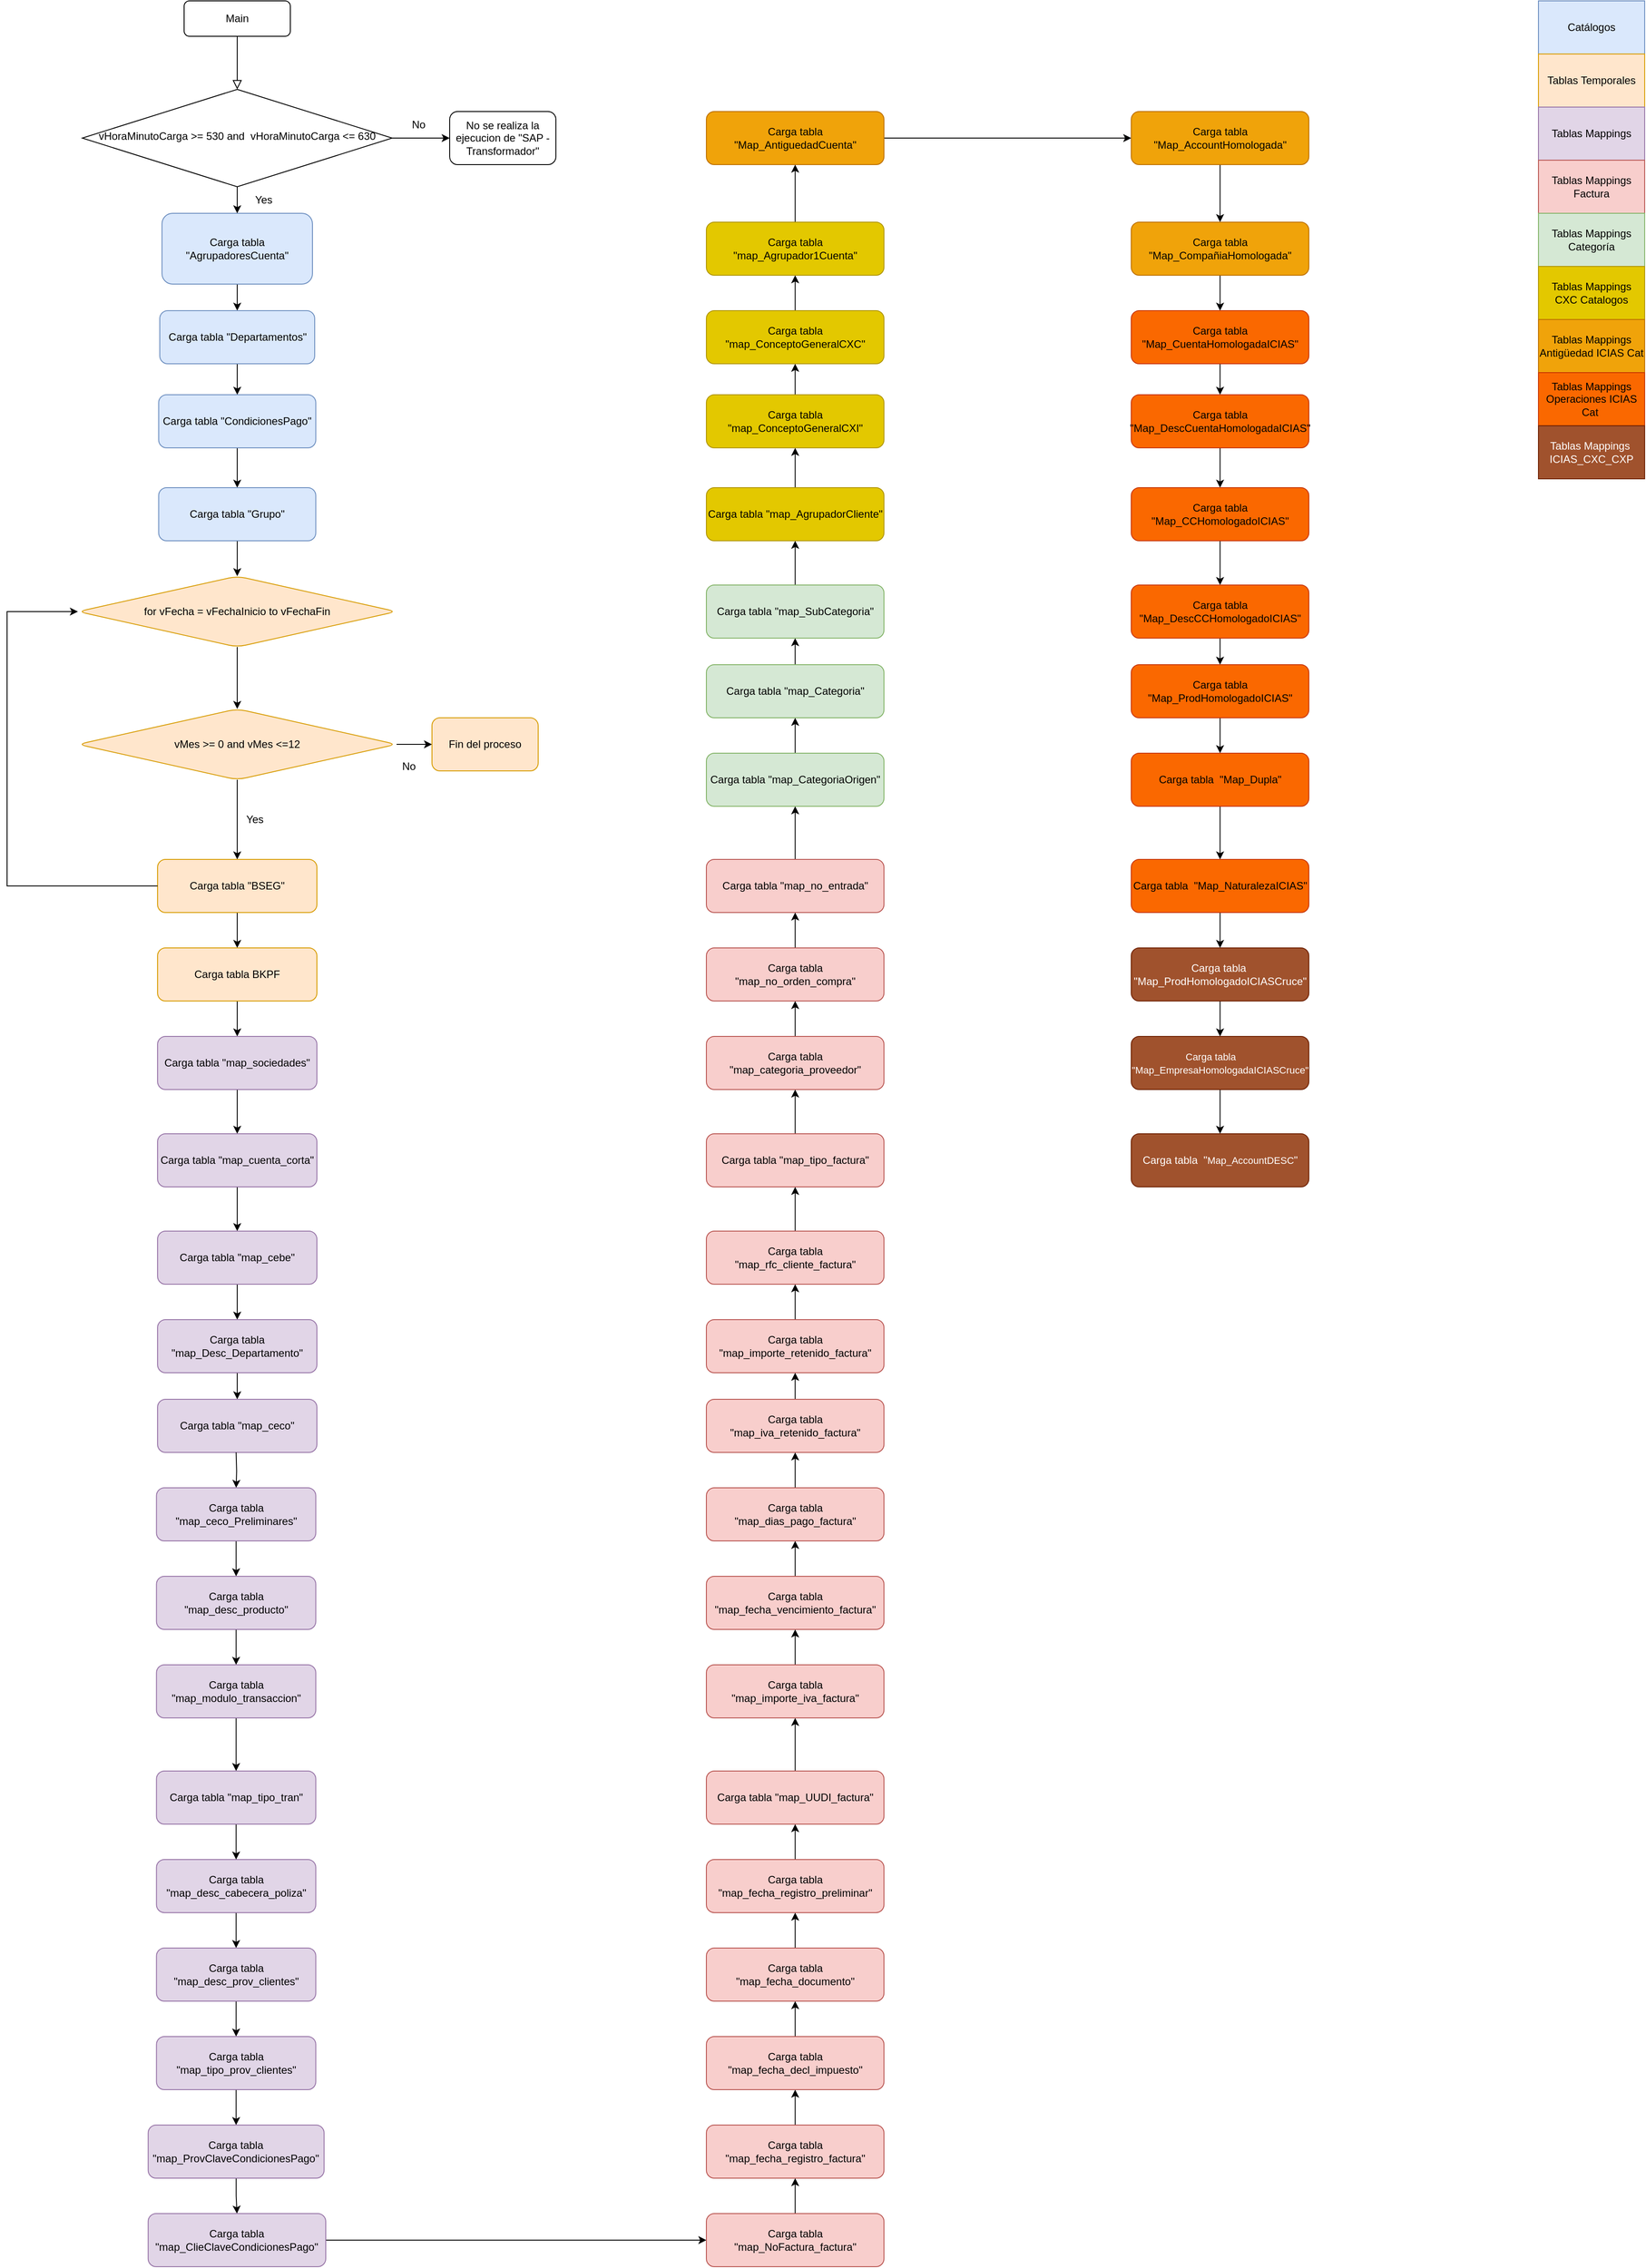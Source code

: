 <mxfile version="20.5.3" type="github">
  <diagram id="GQnaYG-rqlwZKuTvwa2_" name="Página-1">
    <mxGraphModel dx="4299" dy="1928" grid="1" gridSize="10" guides="1" tooltips="1" connect="1" arrows="1" fold="1" page="1" pageScale="1" pageWidth="827" pageHeight="1169" background="none" math="0" shadow="0">
      <root>
        <mxCell id="WIyWlLk6GJQsqaUBKTNV-0" />
        <mxCell id="WIyWlLk6GJQsqaUBKTNV-1" parent="WIyWlLk6GJQsqaUBKTNV-0" />
        <mxCell id="WIyWlLk6GJQsqaUBKTNV-2" value="" style="rounded=0;html=1;jettySize=auto;orthogonalLoop=1;fontSize=11;endArrow=block;endFill=0;endSize=8;strokeWidth=1;shadow=0;labelBackgroundColor=none;edgeStyle=orthogonalEdgeStyle;" parent="WIyWlLk6GJQsqaUBKTNV-1" source="WIyWlLk6GJQsqaUBKTNV-3" target="WIyWlLk6GJQsqaUBKTNV-6" edge="1">
          <mxGeometry relative="1" as="geometry" />
        </mxCell>
        <mxCell id="WIyWlLk6GJQsqaUBKTNV-3" value="Main" style="rounded=1;whiteSpace=wrap;html=1;fontSize=12;glass=0;strokeWidth=1;shadow=0;" parent="WIyWlLk6GJQsqaUBKTNV-1" vertex="1">
          <mxGeometry x="-310" y="170" width="120" height="40" as="geometry" />
        </mxCell>
        <mxCell id="WIyWlLk6GJQsqaUBKTNV-6" value="vHoraMinutoCarga &amp;gt;= 530 and&amp;nbsp; vHoraMinutoCarga&amp;nbsp;&amp;lt;= 630" style="rhombus;whiteSpace=wrap;html=1;shadow=0;fontFamily=Helvetica;fontSize=12;align=center;strokeWidth=1;spacing=6;spacingTop=-4;" parent="WIyWlLk6GJQsqaUBKTNV-1" vertex="1">
          <mxGeometry x="-425" y="270" width="350" height="110" as="geometry" />
        </mxCell>
        <mxCell id="1th80AZOmVQuG13iKhUE-0" value="" style="endArrow=classic;html=1;rounded=0;exitX=1;exitY=0.5;exitDx=0;exitDy=0;entryX=0;entryY=0.5;entryDx=0;entryDy=0;" parent="WIyWlLk6GJQsqaUBKTNV-1" source="WIyWlLk6GJQsqaUBKTNV-6" target="1th80AZOmVQuG13iKhUE-1" edge="1">
          <mxGeometry width="50" height="50" relative="1" as="geometry">
            <mxPoint x="-90" y="370" as="sourcePoint" />
            <mxPoint x="-40" y="325" as="targetPoint" />
          </mxGeometry>
        </mxCell>
        <mxCell id="1th80AZOmVQuG13iKhUE-1" value="No se realiza la ejecucion de &quot;SAP - Transformador&quot;" style="rounded=1;whiteSpace=wrap;html=1;" parent="WIyWlLk6GJQsqaUBKTNV-1" vertex="1">
          <mxGeometry x="-10" y="295" width="120" height="60" as="geometry" />
        </mxCell>
        <mxCell id="1th80AZOmVQuG13iKhUE-6" value="" style="edgeStyle=orthogonalEdgeStyle;rounded=0;orthogonalLoop=1;jettySize=auto;html=1;" parent="WIyWlLk6GJQsqaUBKTNV-1" source="1th80AZOmVQuG13iKhUE-3" target="1th80AZOmVQuG13iKhUE-5" edge="1">
          <mxGeometry relative="1" as="geometry" />
        </mxCell>
        <mxCell id="1th80AZOmVQuG13iKhUE-3" value="Carga tabla &quot;AgrupadoresCuenta&quot;" style="rounded=1;whiteSpace=wrap;html=1;fillColor=#dae8fc;strokeColor=#6c8ebf;" parent="WIyWlLk6GJQsqaUBKTNV-1" vertex="1">
          <mxGeometry x="-335" y="410" width="170" height="80" as="geometry" />
        </mxCell>
        <mxCell id="1th80AZOmVQuG13iKhUE-4" value="" style="endArrow=classic;html=1;rounded=0;exitX=0.5;exitY=1;exitDx=0;exitDy=0;" parent="WIyWlLk6GJQsqaUBKTNV-1" source="WIyWlLk6GJQsqaUBKTNV-6" target="1th80AZOmVQuG13iKhUE-3" edge="1">
          <mxGeometry width="50" height="50" relative="1" as="geometry">
            <mxPoint x="-160" y="400" as="sourcePoint" />
            <mxPoint x="-110" y="350" as="targetPoint" />
          </mxGeometry>
        </mxCell>
        <mxCell id="1th80AZOmVQuG13iKhUE-8" value="" style="edgeStyle=orthogonalEdgeStyle;rounded=0;orthogonalLoop=1;jettySize=auto;html=1;" parent="WIyWlLk6GJQsqaUBKTNV-1" source="1th80AZOmVQuG13iKhUE-5" target="1th80AZOmVQuG13iKhUE-7" edge="1">
          <mxGeometry relative="1" as="geometry" />
        </mxCell>
        <mxCell id="1th80AZOmVQuG13iKhUE-5" value="Carga tabla &quot;Departamentos&quot;" style="rounded=1;whiteSpace=wrap;html=1;fillColor=#dae8fc;strokeColor=#6c8ebf;" parent="WIyWlLk6GJQsqaUBKTNV-1" vertex="1">
          <mxGeometry x="-337.5" y="520" width="175" height="60" as="geometry" />
        </mxCell>
        <mxCell id="1th80AZOmVQuG13iKhUE-10" value="" style="edgeStyle=orthogonalEdgeStyle;rounded=0;orthogonalLoop=1;jettySize=auto;html=1;" parent="WIyWlLk6GJQsqaUBKTNV-1" source="1th80AZOmVQuG13iKhUE-7" target="1th80AZOmVQuG13iKhUE-9" edge="1">
          <mxGeometry relative="1" as="geometry" />
        </mxCell>
        <mxCell id="1th80AZOmVQuG13iKhUE-7" value="Carga tabla &quot;CondicionesPago&quot;" style="whiteSpace=wrap;html=1;rounded=1;fillColor=#dae8fc;strokeColor=#6c8ebf;" parent="WIyWlLk6GJQsqaUBKTNV-1" vertex="1">
          <mxGeometry x="-338.75" y="615" width="177.5" height="60" as="geometry" />
        </mxCell>
        <mxCell id="vqWyqIKkudGvJ093-fDm-4" value="" style="edgeStyle=orthogonalEdgeStyle;rounded=0;orthogonalLoop=1;jettySize=auto;html=1;" parent="WIyWlLk6GJQsqaUBKTNV-1" source="1th80AZOmVQuG13iKhUE-9" target="vqWyqIKkudGvJ093-fDm-3" edge="1">
          <mxGeometry relative="1" as="geometry" />
        </mxCell>
        <mxCell id="1th80AZOmVQuG13iKhUE-9" value="Carga tabla &quot;Grupo&quot;" style="whiteSpace=wrap;html=1;rounded=1;fillColor=#dae8fc;strokeColor=#6c8ebf;" parent="WIyWlLk6GJQsqaUBKTNV-1" vertex="1">
          <mxGeometry x="-338.75" y="720" width="177.5" height="60" as="geometry" />
        </mxCell>
        <mxCell id="1th80AZOmVQuG13iKhUE-13" value="Catálogos" style="rounded=0;whiteSpace=wrap;html=1;fillColor=#dae8fc;strokeColor=#6c8ebf;" parent="WIyWlLk6GJQsqaUBKTNV-1" vertex="1">
          <mxGeometry x="1220" y="170" width="120" height="60" as="geometry" />
        </mxCell>
        <mxCell id="vqWyqIKkudGvJ093-fDm-7" value="" style="edgeStyle=orthogonalEdgeStyle;rounded=0;orthogonalLoop=1;jettySize=auto;html=1;" parent="WIyWlLk6GJQsqaUBKTNV-1" source="vqWyqIKkudGvJ093-fDm-3" target="vqWyqIKkudGvJ093-fDm-6" edge="1">
          <mxGeometry relative="1" as="geometry" />
        </mxCell>
        <mxCell id="vqWyqIKkudGvJ093-fDm-3" value="for vFecha = vFechaInicio to vFechaFin" style="rhombus;whiteSpace=wrap;html=1;fillColor=#ffe6cc;strokeColor=#d79b00;rounded=1;" parent="WIyWlLk6GJQsqaUBKTNV-1" vertex="1">
          <mxGeometry x="-430" y="820" width="360" height="80" as="geometry" />
        </mxCell>
        <mxCell id="vqWyqIKkudGvJ093-fDm-9" value="" style="edgeStyle=orthogonalEdgeStyle;rounded=0;orthogonalLoop=1;jettySize=auto;html=1;" parent="WIyWlLk6GJQsqaUBKTNV-1" source="vqWyqIKkudGvJ093-fDm-6" target="vqWyqIKkudGvJ093-fDm-8" edge="1">
          <mxGeometry relative="1" as="geometry" />
        </mxCell>
        <mxCell id="bXqgMq5kuop3on50bwo2-2" value="" style="edgeStyle=orthogonalEdgeStyle;rounded=0;orthogonalLoop=1;jettySize=auto;html=1;" parent="WIyWlLk6GJQsqaUBKTNV-1" source="vqWyqIKkudGvJ093-fDm-6" target="bXqgMq5kuop3on50bwo2-1" edge="1">
          <mxGeometry relative="1" as="geometry" />
        </mxCell>
        <mxCell id="vqWyqIKkudGvJ093-fDm-6" value="vMes &amp;gt;= 0 and vMes &amp;lt;=12" style="rhombus;whiteSpace=wrap;html=1;fillColor=#ffe6cc;strokeColor=#d79b00;rounded=1;" parent="WIyWlLk6GJQsqaUBKTNV-1" vertex="1">
          <mxGeometry x="-430" y="970" width="360" height="80" as="geometry" />
        </mxCell>
        <mxCell id="bXqgMq5kuop3on50bwo2-9" value="" style="edgeStyle=orthogonalEdgeStyle;rounded=0;orthogonalLoop=1;jettySize=auto;html=1;" parent="WIyWlLk6GJQsqaUBKTNV-1" source="vqWyqIKkudGvJ093-fDm-8" target="bXqgMq5kuop3on50bwo2-8" edge="1">
          <mxGeometry relative="1" as="geometry" />
        </mxCell>
        <mxCell id="vqWyqIKkudGvJ093-fDm-8" value="Carga tabla &quot;BSEG&quot;" style="whiteSpace=wrap;html=1;fillColor=#ffe6cc;strokeColor=#d79b00;rounded=1;" parent="WIyWlLk6GJQsqaUBKTNV-1" vertex="1">
          <mxGeometry x="-340" y="1140" width="180" height="60" as="geometry" />
        </mxCell>
        <mxCell id="bXqgMq5kuop3on50bwo2-0" value="Tablas Temporales" style="rounded=0;whiteSpace=wrap;html=1;fillColor=#ffe6cc;strokeColor=#d79b00;" parent="WIyWlLk6GJQsqaUBKTNV-1" vertex="1">
          <mxGeometry x="1220" y="230" width="120" height="60" as="geometry" />
        </mxCell>
        <mxCell id="bXqgMq5kuop3on50bwo2-1" value="Fin del proceso" style="whiteSpace=wrap;html=1;fillColor=#ffe6cc;strokeColor=#d79b00;rounded=1;" parent="WIyWlLk6GJQsqaUBKTNV-1" vertex="1">
          <mxGeometry x="-30" y="980" width="120" height="60" as="geometry" />
        </mxCell>
        <mxCell id="bXqgMq5kuop3on50bwo2-3" value="No" style="text;html=1;strokeColor=none;fillColor=none;align=center;verticalAlign=middle;whiteSpace=wrap;rounded=0;" parent="WIyWlLk6GJQsqaUBKTNV-1" vertex="1">
          <mxGeometry x="-86" y="1020" width="60" height="30" as="geometry" />
        </mxCell>
        <mxCell id="bXqgMq5kuop3on50bwo2-4" value="Yes" style="text;html=1;strokeColor=none;fillColor=none;align=center;verticalAlign=middle;whiteSpace=wrap;rounded=0;" parent="WIyWlLk6GJQsqaUBKTNV-1" vertex="1">
          <mxGeometry x="-260" y="1080" width="60" height="30" as="geometry" />
        </mxCell>
        <mxCell id="bXqgMq5kuop3on50bwo2-5" value="No" style="text;html=1;strokeColor=none;fillColor=none;align=center;verticalAlign=middle;whiteSpace=wrap;rounded=0;" parent="WIyWlLk6GJQsqaUBKTNV-1" vertex="1">
          <mxGeometry x="-75" y="295" width="60" height="30" as="geometry" />
        </mxCell>
        <mxCell id="bXqgMq5kuop3on50bwo2-6" value="Yes" style="text;html=1;strokeColor=none;fillColor=none;align=center;verticalAlign=middle;whiteSpace=wrap;rounded=0;" parent="WIyWlLk6GJQsqaUBKTNV-1" vertex="1">
          <mxGeometry x="-250" y="380" width="60" height="30" as="geometry" />
        </mxCell>
        <mxCell id="bXqgMq5kuop3on50bwo2-7" value="" style="edgeStyle=elbowEdgeStyle;elbow=horizontal;endArrow=classic;html=1;rounded=0;exitX=0;exitY=0.5;exitDx=0;exitDy=0;" parent="WIyWlLk6GJQsqaUBKTNV-1" source="vqWyqIKkudGvJ093-fDm-8" target="vqWyqIKkudGvJ093-fDm-3" edge="1">
          <mxGeometry width="50" height="50" relative="1" as="geometry">
            <mxPoint x="-380" y="1160" as="sourcePoint" />
            <mxPoint x="-430" y="1100" as="targetPoint" />
            <Array as="points">
              <mxPoint x="-510" y="1020" />
              <mxPoint x="-400" y="1140" />
            </Array>
          </mxGeometry>
        </mxCell>
        <mxCell id="bXqgMq5kuop3on50bwo2-11" value="" style="edgeStyle=orthogonalEdgeStyle;rounded=0;orthogonalLoop=1;jettySize=auto;html=1;" parent="WIyWlLk6GJQsqaUBKTNV-1" source="bXqgMq5kuop3on50bwo2-8" target="bXqgMq5kuop3on50bwo2-10" edge="1">
          <mxGeometry relative="1" as="geometry" />
        </mxCell>
        <mxCell id="bXqgMq5kuop3on50bwo2-8" value="Carga tabla BKPF" style="whiteSpace=wrap;html=1;fillColor=#ffe6cc;strokeColor=#d79b00;rounded=1;" parent="WIyWlLk6GJQsqaUBKTNV-1" vertex="1">
          <mxGeometry x="-340" y="1240" width="180" height="60" as="geometry" />
        </mxCell>
        <mxCell id="bXqgMq5kuop3on50bwo2-15" value="" style="edgeStyle=orthogonalEdgeStyle;rounded=0;orthogonalLoop=1;jettySize=auto;html=1;" parent="WIyWlLk6GJQsqaUBKTNV-1" source="bXqgMq5kuop3on50bwo2-10" target="bXqgMq5kuop3on50bwo2-14" edge="1">
          <mxGeometry relative="1" as="geometry" />
        </mxCell>
        <mxCell id="bXqgMq5kuop3on50bwo2-10" value="Carga tabla &quot;map_sociedades&quot;" style="whiteSpace=wrap;html=1;fillColor=#e1d5e7;strokeColor=#9673a6;rounded=1;" parent="WIyWlLk6GJQsqaUBKTNV-1" vertex="1">
          <mxGeometry x="-340" y="1340" width="180" height="60" as="geometry" />
        </mxCell>
        <mxCell id="bXqgMq5kuop3on50bwo2-12" value="Tablas Mappings" style="rounded=0;whiteSpace=wrap;html=1;fillColor=#e1d5e7;strokeColor=#9673a6;" parent="WIyWlLk6GJQsqaUBKTNV-1" vertex="1">
          <mxGeometry x="1220" y="290" width="120" height="60" as="geometry" />
        </mxCell>
        <mxCell id="bXqgMq5kuop3on50bwo2-17" value="" style="edgeStyle=orthogonalEdgeStyle;rounded=0;orthogonalLoop=1;jettySize=auto;html=1;" parent="WIyWlLk6GJQsqaUBKTNV-1" source="bXqgMq5kuop3on50bwo2-14" target="bXqgMq5kuop3on50bwo2-16" edge="1">
          <mxGeometry relative="1" as="geometry" />
        </mxCell>
        <mxCell id="bXqgMq5kuop3on50bwo2-14" value="Carga tabla &quot;map_cuenta_corta&quot;" style="whiteSpace=wrap;html=1;fillColor=#e1d5e7;strokeColor=#9673a6;rounded=1;" parent="WIyWlLk6GJQsqaUBKTNV-1" vertex="1">
          <mxGeometry x="-340" y="1450" width="180" height="60" as="geometry" />
        </mxCell>
        <mxCell id="bXqgMq5kuop3on50bwo2-19" value="" style="edgeStyle=orthogonalEdgeStyle;rounded=0;orthogonalLoop=1;jettySize=auto;html=1;entryX=0.5;entryY=0;entryDx=0;entryDy=0;" parent="WIyWlLk6GJQsqaUBKTNV-1" source="bXqgMq5kuop3on50bwo2-16" target="bXqgMq5kuop3on50bwo2-20" edge="1">
          <mxGeometry relative="1" as="geometry">
            <mxPoint x="-250" y="1700" as="targetPoint" />
          </mxGeometry>
        </mxCell>
        <mxCell id="bXqgMq5kuop3on50bwo2-16" value="Carga tabla &quot;map_cebe&quot;" style="whiteSpace=wrap;html=1;fillColor=#e1d5e7;strokeColor=#9673a6;rounded=1;" parent="WIyWlLk6GJQsqaUBKTNV-1" vertex="1">
          <mxGeometry x="-340" y="1560" width="180" height="60" as="geometry" />
        </mxCell>
        <mxCell id="bXqgMq5kuop3on50bwo2-23" value="" style="edgeStyle=orthogonalEdgeStyle;rounded=0;orthogonalLoop=1;jettySize=auto;html=1;" parent="WIyWlLk6GJQsqaUBKTNV-1" source="bXqgMq5kuop3on50bwo2-20" target="bXqgMq5kuop3on50bwo2-22" edge="1">
          <mxGeometry relative="1" as="geometry" />
        </mxCell>
        <mxCell id="bXqgMq5kuop3on50bwo2-20" value="Carga tabla &quot;map_Desc_Departamento&quot;" style="whiteSpace=wrap;html=1;fillColor=#e1d5e7;strokeColor=#9673a6;rounded=1;" parent="WIyWlLk6GJQsqaUBKTNV-1" vertex="1">
          <mxGeometry x="-340" y="1660" width="180" height="60" as="geometry" />
        </mxCell>
        <mxCell id="bXqgMq5kuop3on50bwo2-22" value="Carga tabla &quot;map_ceco&quot;" style="whiteSpace=wrap;html=1;fillColor=#e1d5e7;strokeColor=#9673a6;rounded=1;" parent="WIyWlLk6GJQsqaUBKTNV-1" vertex="1">
          <mxGeometry x="-340" y="1750" width="180" height="60" as="geometry" />
        </mxCell>
        <mxCell id="bXqgMq5kuop3on50bwo2-24" value="" style="edgeStyle=orthogonalEdgeStyle;rounded=0;orthogonalLoop=1;jettySize=auto;html=1;" parent="WIyWlLk6GJQsqaUBKTNV-1" target="bXqgMq5kuop3on50bwo2-25" edge="1">
          <mxGeometry relative="1" as="geometry">
            <mxPoint x="-251.25" y="1810" as="sourcePoint" />
          </mxGeometry>
        </mxCell>
        <mxCell id="bXqgMq5kuop3on50bwo2-32" value="" style="edgeStyle=orthogonalEdgeStyle;rounded=0;orthogonalLoop=1;jettySize=auto;html=1;" parent="WIyWlLk6GJQsqaUBKTNV-1" source="bXqgMq5kuop3on50bwo2-25" target="bXqgMq5kuop3on50bwo2-29" edge="1">
          <mxGeometry relative="1" as="geometry" />
        </mxCell>
        <mxCell id="bXqgMq5kuop3on50bwo2-25" value="Carga tabla &quot;map_ceco_Preliminares&quot;" style="whiteSpace=wrap;html=1;fillColor=#e1d5e7;strokeColor=#9673a6;rounded=1;" parent="WIyWlLk6GJQsqaUBKTNV-1" vertex="1">
          <mxGeometry x="-341.25" y="1850" width="180" height="60" as="geometry" />
        </mxCell>
        <mxCell id="dKy-7F5-_iyyMhqYww6v-4" value="" style="edgeStyle=orthogonalEdgeStyle;rounded=0;orthogonalLoop=1;jettySize=auto;html=1;" edge="1" parent="WIyWlLk6GJQsqaUBKTNV-1" source="bXqgMq5kuop3on50bwo2-28" target="dKy-7F5-_iyyMhqYww6v-3">
          <mxGeometry relative="1" as="geometry" />
        </mxCell>
        <mxCell id="bXqgMq5kuop3on50bwo2-28" value="Carga tabla &quot;map_desc_cabecera_poliza&quot;" style="whiteSpace=wrap;html=1;fillColor=#e1d5e7;strokeColor=#9673a6;rounded=1;" parent="WIyWlLk6GJQsqaUBKTNV-1" vertex="1">
          <mxGeometry x="-341.25" y="2270" width="180" height="60" as="geometry" />
        </mxCell>
        <mxCell id="dKy-7F5-_iyyMhqYww6v-0" value="" style="edgeStyle=orthogonalEdgeStyle;rounded=0;orthogonalLoop=1;jettySize=auto;html=1;" edge="1" parent="WIyWlLk6GJQsqaUBKTNV-1" source="bXqgMq5kuop3on50bwo2-29" target="bXqgMq5kuop3on50bwo2-30">
          <mxGeometry relative="1" as="geometry" />
        </mxCell>
        <mxCell id="bXqgMq5kuop3on50bwo2-29" value="Carga tabla &quot;map_desc_producto&quot;" style="whiteSpace=wrap;html=1;fillColor=#e1d5e7;strokeColor=#9673a6;rounded=1;" parent="WIyWlLk6GJQsqaUBKTNV-1" vertex="1">
          <mxGeometry x="-341.25" y="1950" width="180" height="60" as="geometry" />
        </mxCell>
        <mxCell id="dKy-7F5-_iyyMhqYww6v-1" value="" style="edgeStyle=orthogonalEdgeStyle;rounded=0;orthogonalLoop=1;jettySize=auto;html=1;" edge="1" parent="WIyWlLk6GJQsqaUBKTNV-1" source="bXqgMq5kuop3on50bwo2-30" target="bXqgMq5kuop3on50bwo2-31">
          <mxGeometry relative="1" as="geometry" />
        </mxCell>
        <mxCell id="bXqgMq5kuop3on50bwo2-30" value="Carga tabla &quot;map_modulo_transaccion&quot;" style="whiteSpace=wrap;html=1;fillColor=#e1d5e7;strokeColor=#9673a6;rounded=1;" parent="WIyWlLk6GJQsqaUBKTNV-1" vertex="1">
          <mxGeometry x="-341.25" y="2050" width="180" height="60" as="geometry" />
        </mxCell>
        <mxCell id="dKy-7F5-_iyyMhqYww6v-2" value="" style="edgeStyle=orthogonalEdgeStyle;rounded=0;orthogonalLoop=1;jettySize=auto;html=1;" edge="1" parent="WIyWlLk6GJQsqaUBKTNV-1" source="bXqgMq5kuop3on50bwo2-31" target="bXqgMq5kuop3on50bwo2-28">
          <mxGeometry relative="1" as="geometry" />
        </mxCell>
        <mxCell id="bXqgMq5kuop3on50bwo2-31" value="Carga tabla &quot;map_tipo_tran&quot;" style="whiteSpace=wrap;html=1;fillColor=#e1d5e7;strokeColor=#9673a6;rounded=1;" parent="WIyWlLk6GJQsqaUBKTNV-1" vertex="1">
          <mxGeometry x="-341.25" y="2170" width="180" height="60" as="geometry" />
        </mxCell>
        <mxCell id="dKy-7F5-_iyyMhqYww6v-8" value="" style="edgeStyle=orthogonalEdgeStyle;rounded=0;orthogonalLoop=1;jettySize=auto;html=1;" edge="1" parent="WIyWlLk6GJQsqaUBKTNV-1" source="dKy-7F5-_iyyMhqYww6v-3" target="dKy-7F5-_iyyMhqYww6v-5">
          <mxGeometry relative="1" as="geometry" />
        </mxCell>
        <mxCell id="dKy-7F5-_iyyMhqYww6v-3" value="Carga tabla &quot;map_desc_prov_clientes&quot;" style="whiteSpace=wrap;html=1;fillColor=#e1d5e7;strokeColor=#9673a6;rounded=1;" vertex="1" parent="WIyWlLk6GJQsqaUBKTNV-1">
          <mxGeometry x="-341.25" y="2370" width="180" height="60" as="geometry" />
        </mxCell>
        <mxCell id="dKy-7F5-_iyyMhqYww6v-10" value="" style="edgeStyle=orthogonalEdgeStyle;rounded=0;orthogonalLoop=1;jettySize=auto;html=1;" edge="1" parent="WIyWlLk6GJQsqaUBKTNV-1" source="dKy-7F5-_iyyMhqYww6v-5" target="dKy-7F5-_iyyMhqYww6v-9">
          <mxGeometry relative="1" as="geometry" />
        </mxCell>
        <mxCell id="dKy-7F5-_iyyMhqYww6v-5" value="Carga tabla &quot;map_tipo_prov_clientes&quot;" style="whiteSpace=wrap;html=1;fillColor=#e1d5e7;strokeColor=#9673a6;rounded=1;" vertex="1" parent="WIyWlLk6GJQsqaUBKTNV-1">
          <mxGeometry x="-341.25" y="2470" width="180" height="60" as="geometry" />
        </mxCell>
        <mxCell id="dKy-7F5-_iyyMhqYww6v-12" value="" style="edgeStyle=orthogonalEdgeStyle;rounded=0;orthogonalLoop=1;jettySize=auto;html=1;" edge="1" parent="WIyWlLk6GJQsqaUBKTNV-1" source="dKy-7F5-_iyyMhqYww6v-9" target="dKy-7F5-_iyyMhqYww6v-11">
          <mxGeometry relative="1" as="geometry" />
        </mxCell>
        <mxCell id="dKy-7F5-_iyyMhqYww6v-9" value="Carga tabla &quot;map_ProvClaveCondicionesPago&quot;" style="whiteSpace=wrap;html=1;fillColor=#e1d5e7;strokeColor=#9673a6;rounded=1;" vertex="1" parent="WIyWlLk6GJQsqaUBKTNV-1">
          <mxGeometry x="-350.62" y="2570" width="198.75" height="60" as="geometry" />
        </mxCell>
        <mxCell id="dKy-7F5-_iyyMhqYww6v-20" value="" style="edgeStyle=orthogonalEdgeStyle;rounded=0;orthogonalLoop=1;jettySize=auto;html=1;" edge="1" parent="WIyWlLk6GJQsqaUBKTNV-1" source="dKy-7F5-_iyyMhqYww6v-11" target="dKy-7F5-_iyyMhqYww6v-19">
          <mxGeometry relative="1" as="geometry" />
        </mxCell>
        <mxCell id="dKy-7F5-_iyyMhqYww6v-11" value="Carga tabla &quot;map_ClieClaveCondicionesPago&quot;" style="whiteSpace=wrap;html=1;fillColor=#e1d5e7;strokeColor=#9673a6;rounded=1;" vertex="1" parent="WIyWlLk6GJQsqaUBKTNV-1">
          <mxGeometry x="-350.63" y="2670" width="200.63" height="60" as="geometry" />
        </mxCell>
        <mxCell id="dKy-7F5-_iyyMhqYww6v-13" value="Tablas Mappings Factura" style="rounded=0;whiteSpace=wrap;html=1;fillColor=#f8cecc;strokeColor=#b85450;" vertex="1" parent="WIyWlLk6GJQsqaUBKTNV-1">
          <mxGeometry x="1220" y="350" width="120" height="60" as="geometry" />
        </mxCell>
        <mxCell id="dKy-7F5-_iyyMhqYww6v-22" value="" style="edgeStyle=orthogonalEdgeStyle;rounded=0;orthogonalLoop=1;jettySize=auto;html=1;" edge="1" parent="WIyWlLk6GJQsqaUBKTNV-1" source="dKy-7F5-_iyyMhqYww6v-19" target="dKy-7F5-_iyyMhqYww6v-21">
          <mxGeometry relative="1" as="geometry" />
        </mxCell>
        <mxCell id="dKy-7F5-_iyyMhqYww6v-19" value="Carga tabla &quot;map_NoFactura_factura&quot;" style="whiteSpace=wrap;html=1;fillColor=#f8cecc;strokeColor=#b85450;rounded=1;" vertex="1" parent="WIyWlLk6GJQsqaUBKTNV-1">
          <mxGeometry x="280" y="2670" width="200.63" height="60" as="geometry" />
        </mxCell>
        <mxCell id="dKy-7F5-_iyyMhqYww6v-24" value="" style="edgeStyle=orthogonalEdgeStyle;rounded=0;orthogonalLoop=1;jettySize=auto;html=1;" edge="1" parent="WIyWlLk6GJQsqaUBKTNV-1" source="dKy-7F5-_iyyMhqYww6v-21" target="dKy-7F5-_iyyMhqYww6v-23">
          <mxGeometry relative="1" as="geometry" />
        </mxCell>
        <mxCell id="dKy-7F5-_iyyMhqYww6v-21" value="Carga tabla &quot;map_fecha_registro_factura&quot;" style="whiteSpace=wrap;html=1;fillColor=#f8cecc;strokeColor=#b85450;rounded=1;" vertex="1" parent="WIyWlLk6GJQsqaUBKTNV-1">
          <mxGeometry x="280" y="2570" width="200.63" height="60" as="geometry" />
        </mxCell>
        <mxCell id="dKy-7F5-_iyyMhqYww6v-26" value="" style="edgeStyle=orthogonalEdgeStyle;rounded=0;orthogonalLoop=1;jettySize=auto;html=1;" edge="1" parent="WIyWlLk6GJQsqaUBKTNV-1" source="dKy-7F5-_iyyMhqYww6v-23" target="dKy-7F5-_iyyMhqYww6v-25">
          <mxGeometry relative="1" as="geometry" />
        </mxCell>
        <mxCell id="dKy-7F5-_iyyMhqYww6v-23" value="Carga tabla &quot;map_fecha_decl_impuesto&quot;" style="whiteSpace=wrap;html=1;fillColor=#f8cecc;strokeColor=#b85450;rounded=1;" vertex="1" parent="WIyWlLk6GJQsqaUBKTNV-1">
          <mxGeometry x="280" y="2470" width="200.63" height="60" as="geometry" />
        </mxCell>
        <mxCell id="dKy-7F5-_iyyMhqYww6v-28" value="" style="edgeStyle=orthogonalEdgeStyle;rounded=0;orthogonalLoop=1;jettySize=auto;html=1;" edge="1" parent="WIyWlLk6GJQsqaUBKTNV-1" source="dKy-7F5-_iyyMhqYww6v-25" target="dKy-7F5-_iyyMhqYww6v-27">
          <mxGeometry relative="1" as="geometry" />
        </mxCell>
        <mxCell id="dKy-7F5-_iyyMhqYww6v-25" value="Carga tabla &quot;map_fecha_documento&quot;" style="whiteSpace=wrap;html=1;fillColor=#f8cecc;strokeColor=#b85450;rounded=1;" vertex="1" parent="WIyWlLk6GJQsqaUBKTNV-1">
          <mxGeometry x="280" y="2370" width="200.63" height="60" as="geometry" />
        </mxCell>
        <mxCell id="dKy-7F5-_iyyMhqYww6v-30" value="" style="edgeStyle=orthogonalEdgeStyle;rounded=0;orthogonalLoop=1;jettySize=auto;html=1;" edge="1" parent="WIyWlLk6GJQsqaUBKTNV-1" source="dKy-7F5-_iyyMhqYww6v-27" target="dKy-7F5-_iyyMhqYww6v-29">
          <mxGeometry relative="1" as="geometry" />
        </mxCell>
        <mxCell id="dKy-7F5-_iyyMhqYww6v-27" value="Carga tabla &quot;map_fecha_registro_preliminar&quot;" style="whiteSpace=wrap;html=1;fillColor=#f8cecc;strokeColor=#b85450;rounded=1;" vertex="1" parent="WIyWlLk6GJQsqaUBKTNV-1">
          <mxGeometry x="280" y="2270" width="200.63" height="60" as="geometry" />
        </mxCell>
        <mxCell id="dKy-7F5-_iyyMhqYww6v-32" value="" style="edgeStyle=orthogonalEdgeStyle;rounded=0;orthogonalLoop=1;jettySize=auto;html=1;" edge="1" parent="WIyWlLk6GJQsqaUBKTNV-1" source="dKy-7F5-_iyyMhqYww6v-29" target="dKy-7F5-_iyyMhqYww6v-31">
          <mxGeometry relative="1" as="geometry" />
        </mxCell>
        <mxCell id="dKy-7F5-_iyyMhqYww6v-29" value="Carga tabla &quot;map_UUDI_factura&quot;" style="whiteSpace=wrap;html=1;fillColor=#f8cecc;strokeColor=#b85450;rounded=1;" vertex="1" parent="WIyWlLk6GJQsqaUBKTNV-1">
          <mxGeometry x="280" y="2170" width="200.63" height="60" as="geometry" />
        </mxCell>
        <mxCell id="dKy-7F5-_iyyMhqYww6v-34" value="" style="edgeStyle=orthogonalEdgeStyle;rounded=0;orthogonalLoop=1;jettySize=auto;html=1;" edge="1" parent="WIyWlLk6GJQsqaUBKTNV-1" source="dKy-7F5-_iyyMhqYww6v-31" target="dKy-7F5-_iyyMhqYww6v-33">
          <mxGeometry relative="1" as="geometry" />
        </mxCell>
        <mxCell id="dKy-7F5-_iyyMhqYww6v-31" value="Carga tabla &quot;map_importe_iva_factura&quot;" style="whiteSpace=wrap;html=1;fillColor=#f8cecc;strokeColor=#b85450;rounded=1;" vertex="1" parent="WIyWlLk6GJQsqaUBKTNV-1">
          <mxGeometry x="280" y="2050" width="200.63" height="60" as="geometry" />
        </mxCell>
        <mxCell id="dKy-7F5-_iyyMhqYww6v-36" value="" style="edgeStyle=orthogonalEdgeStyle;rounded=0;orthogonalLoop=1;jettySize=auto;html=1;" edge="1" parent="WIyWlLk6GJQsqaUBKTNV-1" source="dKy-7F5-_iyyMhqYww6v-33" target="dKy-7F5-_iyyMhqYww6v-35">
          <mxGeometry relative="1" as="geometry" />
        </mxCell>
        <mxCell id="dKy-7F5-_iyyMhqYww6v-33" value="Carga tabla &quot;map_fecha_vencimiento_factura&quot;" style="whiteSpace=wrap;html=1;fillColor=#f8cecc;strokeColor=#b85450;rounded=1;" vertex="1" parent="WIyWlLk6GJQsqaUBKTNV-1">
          <mxGeometry x="280" y="1950" width="200.63" height="60" as="geometry" />
        </mxCell>
        <mxCell id="dKy-7F5-_iyyMhqYww6v-38" value="" style="edgeStyle=orthogonalEdgeStyle;rounded=0;orthogonalLoop=1;jettySize=auto;html=1;" edge="1" parent="WIyWlLk6GJQsqaUBKTNV-1" source="dKy-7F5-_iyyMhqYww6v-35" target="dKy-7F5-_iyyMhqYww6v-37">
          <mxGeometry relative="1" as="geometry" />
        </mxCell>
        <mxCell id="dKy-7F5-_iyyMhqYww6v-35" value="Carga tabla &quot;map_dias_pago_factura&quot;" style="whiteSpace=wrap;html=1;fillColor=#f8cecc;strokeColor=#b85450;rounded=1;" vertex="1" parent="WIyWlLk6GJQsqaUBKTNV-1">
          <mxGeometry x="280" y="1850" width="200.63" height="60" as="geometry" />
        </mxCell>
        <mxCell id="dKy-7F5-_iyyMhqYww6v-40" value="" style="edgeStyle=orthogonalEdgeStyle;rounded=0;orthogonalLoop=1;jettySize=auto;html=1;" edge="1" parent="WIyWlLk6GJQsqaUBKTNV-1" source="dKy-7F5-_iyyMhqYww6v-37" target="dKy-7F5-_iyyMhqYww6v-39">
          <mxGeometry relative="1" as="geometry" />
        </mxCell>
        <mxCell id="dKy-7F5-_iyyMhqYww6v-37" value="Carga tabla &quot;map_iva_retenido_factura&quot;" style="whiteSpace=wrap;html=1;fillColor=#f8cecc;strokeColor=#b85450;rounded=1;" vertex="1" parent="WIyWlLk6GJQsqaUBKTNV-1">
          <mxGeometry x="280" y="1750" width="200.63" height="60" as="geometry" />
        </mxCell>
        <mxCell id="dKy-7F5-_iyyMhqYww6v-42" value="" style="edgeStyle=orthogonalEdgeStyle;rounded=0;orthogonalLoop=1;jettySize=auto;html=1;" edge="1" parent="WIyWlLk6GJQsqaUBKTNV-1" source="dKy-7F5-_iyyMhqYww6v-39" target="dKy-7F5-_iyyMhqYww6v-41">
          <mxGeometry relative="1" as="geometry" />
        </mxCell>
        <mxCell id="dKy-7F5-_iyyMhqYww6v-39" value="Carga tabla &quot;map_importe_retenido_factura&quot;" style="whiteSpace=wrap;html=1;fillColor=#f8cecc;strokeColor=#b85450;rounded=1;" vertex="1" parent="WIyWlLk6GJQsqaUBKTNV-1">
          <mxGeometry x="280" y="1660" width="200.63" height="60" as="geometry" />
        </mxCell>
        <mxCell id="dKy-7F5-_iyyMhqYww6v-44" value="" style="edgeStyle=orthogonalEdgeStyle;rounded=0;orthogonalLoop=1;jettySize=auto;html=1;" edge="1" parent="WIyWlLk6GJQsqaUBKTNV-1" source="dKy-7F5-_iyyMhqYww6v-41" target="dKy-7F5-_iyyMhqYww6v-43">
          <mxGeometry relative="1" as="geometry" />
        </mxCell>
        <mxCell id="dKy-7F5-_iyyMhqYww6v-41" value="Carga tabla &quot;map_rfc_cliente_factura&quot;" style="whiteSpace=wrap;html=1;fillColor=#f8cecc;strokeColor=#b85450;rounded=1;" vertex="1" parent="WIyWlLk6GJQsqaUBKTNV-1">
          <mxGeometry x="280" y="1560" width="200.63" height="60" as="geometry" />
        </mxCell>
        <mxCell id="dKy-7F5-_iyyMhqYww6v-46" value="" style="edgeStyle=orthogonalEdgeStyle;rounded=0;orthogonalLoop=1;jettySize=auto;html=1;" edge="1" parent="WIyWlLk6GJQsqaUBKTNV-1" source="dKy-7F5-_iyyMhqYww6v-43" target="dKy-7F5-_iyyMhqYww6v-45">
          <mxGeometry relative="1" as="geometry" />
        </mxCell>
        <mxCell id="dKy-7F5-_iyyMhqYww6v-43" value="Carga tabla &quot;map_tipo_factura&quot;" style="whiteSpace=wrap;html=1;fillColor=#f8cecc;strokeColor=#b85450;rounded=1;" vertex="1" parent="WIyWlLk6GJQsqaUBKTNV-1">
          <mxGeometry x="280" y="1450" width="200.63" height="60" as="geometry" />
        </mxCell>
        <mxCell id="dKy-7F5-_iyyMhqYww6v-48" value="" style="edgeStyle=orthogonalEdgeStyle;rounded=0;orthogonalLoop=1;jettySize=auto;html=1;" edge="1" parent="WIyWlLk6GJQsqaUBKTNV-1" source="dKy-7F5-_iyyMhqYww6v-45" target="dKy-7F5-_iyyMhqYww6v-47">
          <mxGeometry relative="1" as="geometry" />
        </mxCell>
        <mxCell id="dKy-7F5-_iyyMhqYww6v-45" value="Carga tabla &quot;map_categoria_proveedor&quot;" style="whiteSpace=wrap;html=1;fillColor=#f8cecc;strokeColor=#b85450;rounded=1;" vertex="1" parent="WIyWlLk6GJQsqaUBKTNV-1">
          <mxGeometry x="280" y="1340" width="200.63" height="60" as="geometry" />
        </mxCell>
        <mxCell id="dKy-7F5-_iyyMhqYww6v-51" value="" style="edgeStyle=orthogonalEdgeStyle;rounded=0;orthogonalLoop=1;jettySize=auto;html=1;" edge="1" parent="WIyWlLk6GJQsqaUBKTNV-1" source="dKy-7F5-_iyyMhqYww6v-47" target="dKy-7F5-_iyyMhqYww6v-50">
          <mxGeometry relative="1" as="geometry" />
        </mxCell>
        <mxCell id="dKy-7F5-_iyyMhqYww6v-47" value="Carga tabla &quot;map_no_orden_compra&quot;" style="whiteSpace=wrap;html=1;fillColor=#f8cecc;strokeColor=#b85450;rounded=1;" vertex="1" parent="WIyWlLk6GJQsqaUBKTNV-1">
          <mxGeometry x="280" y="1240" width="200.63" height="60" as="geometry" />
        </mxCell>
        <mxCell id="dKy-7F5-_iyyMhqYww6v-54" value="" style="edgeStyle=orthogonalEdgeStyle;rounded=0;orthogonalLoop=1;jettySize=auto;html=1;" edge="1" parent="WIyWlLk6GJQsqaUBKTNV-1" source="dKy-7F5-_iyyMhqYww6v-50" target="dKy-7F5-_iyyMhqYww6v-53">
          <mxGeometry relative="1" as="geometry" />
        </mxCell>
        <mxCell id="dKy-7F5-_iyyMhqYww6v-50" value="Carga tabla &quot;map_no_entrada&quot;" style="whiteSpace=wrap;html=1;fillColor=#f8cecc;strokeColor=#b85450;rounded=1;" vertex="1" parent="WIyWlLk6GJQsqaUBKTNV-1">
          <mxGeometry x="280" y="1140" width="200.63" height="60" as="geometry" />
        </mxCell>
        <mxCell id="dKy-7F5-_iyyMhqYww6v-52" value="Tablas Mappings Categoría" style="rounded=0;whiteSpace=wrap;html=1;fillColor=#d5e8d4;strokeColor=#82b366;" vertex="1" parent="WIyWlLk6GJQsqaUBKTNV-1">
          <mxGeometry x="1220" y="410" width="120" height="60" as="geometry" />
        </mxCell>
        <mxCell id="dKy-7F5-_iyyMhqYww6v-56" value="" style="edgeStyle=orthogonalEdgeStyle;rounded=0;orthogonalLoop=1;jettySize=auto;html=1;" edge="1" parent="WIyWlLk6GJQsqaUBKTNV-1" source="dKy-7F5-_iyyMhqYww6v-53" target="dKy-7F5-_iyyMhqYww6v-55">
          <mxGeometry relative="1" as="geometry" />
        </mxCell>
        <mxCell id="dKy-7F5-_iyyMhqYww6v-53" value="Carga tabla &quot;map_CategoriaOrigen&quot;" style="whiteSpace=wrap;html=1;fillColor=#d5e8d4;strokeColor=#82b366;rounded=1;" vertex="1" parent="WIyWlLk6GJQsqaUBKTNV-1">
          <mxGeometry x="280" y="1020" width="200.63" height="60" as="geometry" />
        </mxCell>
        <mxCell id="dKy-7F5-_iyyMhqYww6v-58" value="" style="edgeStyle=orthogonalEdgeStyle;rounded=0;orthogonalLoop=1;jettySize=auto;html=1;" edge="1" parent="WIyWlLk6GJQsqaUBKTNV-1" source="dKy-7F5-_iyyMhqYww6v-55" target="dKy-7F5-_iyyMhqYww6v-57">
          <mxGeometry relative="1" as="geometry" />
        </mxCell>
        <mxCell id="dKy-7F5-_iyyMhqYww6v-55" value="Carga tabla &quot;map_Categoria&quot;" style="whiteSpace=wrap;html=1;fillColor=#d5e8d4;strokeColor=#82b366;rounded=1;" vertex="1" parent="WIyWlLk6GJQsqaUBKTNV-1">
          <mxGeometry x="280" y="920" width="200.63" height="60" as="geometry" />
        </mxCell>
        <mxCell id="dKy-7F5-_iyyMhqYww6v-60" value="" style="edgeStyle=orthogonalEdgeStyle;rounded=0;orthogonalLoop=1;jettySize=auto;html=1;" edge="1" parent="WIyWlLk6GJQsqaUBKTNV-1" source="dKy-7F5-_iyyMhqYww6v-57" target="dKy-7F5-_iyyMhqYww6v-59">
          <mxGeometry relative="1" as="geometry" />
        </mxCell>
        <mxCell id="dKy-7F5-_iyyMhqYww6v-57" value="Carga tabla &quot;map_SubCategoria&quot;" style="whiteSpace=wrap;html=1;fillColor=#d5e8d4;strokeColor=#82b366;rounded=1;" vertex="1" parent="WIyWlLk6GJQsqaUBKTNV-1">
          <mxGeometry x="280" y="830" width="200.63" height="60" as="geometry" />
        </mxCell>
        <mxCell id="dKy-7F5-_iyyMhqYww6v-62" value="" style="edgeStyle=orthogonalEdgeStyle;rounded=0;orthogonalLoop=1;jettySize=auto;html=1;" edge="1" parent="WIyWlLk6GJQsqaUBKTNV-1" source="dKy-7F5-_iyyMhqYww6v-59" target="dKy-7F5-_iyyMhqYww6v-61">
          <mxGeometry relative="1" as="geometry" />
        </mxCell>
        <mxCell id="dKy-7F5-_iyyMhqYww6v-59" value="Carga tabla &quot;map_AgrupadorCliente&quot;" style="whiteSpace=wrap;html=1;rounded=1;fillColor=#e3c800;fontColor=#000000;strokeColor=#B09500;" vertex="1" parent="WIyWlLk6GJQsqaUBKTNV-1">
          <mxGeometry x="280" y="720" width="200.63" height="60" as="geometry" />
        </mxCell>
        <mxCell id="dKy-7F5-_iyyMhqYww6v-64" value="" style="edgeStyle=orthogonalEdgeStyle;rounded=0;orthogonalLoop=1;jettySize=auto;html=1;" edge="1" parent="WIyWlLk6GJQsqaUBKTNV-1" source="dKy-7F5-_iyyMhqYww6v-61" target="dKy-7F5-_iyyMhqYww6v-63">
          <mxGeometry relative="1" as="geometry" />
        </mxCell>
        <mxCell id="dKy-7F5-_iyyMhqYww6v-61" value="Carga tabla &quot;map_ConceptoGeneralCXI&quot;" style="whiteSpace=wrap;html=1;rounded=1;fillColor=#e3c800;fontColor=#000000;strokeColor=#B09500;" vertex="1" parent="WIyWlLk6GJQsqaUBKTNV-1">
          <mxGeometry x="280" y="615" width="200.63" height="60" as="geometry" />
        </mxCell>
        <mxCell id="dKy-7F5-_iyyMhqYww6v-66" value="" style="edgeStyle=orthogonalEdgeStyle;rounded=0;orthogonalLoop=1;jettySize=auto;html=1;startArrow=none;" edge="1" parent="WIyWlLk6GJQsqaUBKTNV-1" source="dKy-7F5-_iyyMhqYww6v-69" target="dKy-7F5-_iyyMhqYww6v-65">
          <mxGeometry relative="1" as="geometry" />
        </mxCell>
        <mxCell id="dKy-7F5-_iyyMhqYww6v-72" value="" style="edgeStyle=orthogonalEdgeStyle;rounded=0;orthogonalLoop=1;jettySize=auto;html=1;" edge="1" parent="WIyWlLk6GJQsqaUBKTNV-1" source="dKy-7F5-_iyyMhqYww6v-63" target="dKy-7F5-_iyyMhqYww6v-69">
          <mxGeometry relative="1" as="geometry" />
        </mxCell>
        <mxCell id="dKy-7F5-_iyyMhqYww6v-63" value="Carga tabla &quot;map_ConceptoGeneralCXC&quot;" style="whiteSpace=wrap;html=1;rounded=1;fillColor=#e3c800;fontColor=#000000;strokeColor=#B09500;" vertex="1" parent="WIyWlLk6GJQsqaUBKTNV-1">
          <mxGeometry x="280" y="520" width="200.63" height="60" as="geometry" />
        </mxCell>
        <mxCell id="dKy-7F5-_iyyMhqYww6v-74" value="" style="edgeStyle=orthogonalEdgeStyle;rounded=0;orthogonalLoop=1;jettySize=auto;html=1;" edge="1" parent="WIyWlLk6GJQsqaUBKTNV-1" source="dKy-7F5-_iyyMhqYww6v-65" target="dKy-7F5-_iyyMhqYww6v-73">
          <mxGeometry relative="1" as="geometry" />
        </mxCell>
        <mxCell id="dKy-7F5-_iyyMhqYww6v-65" value="Carga tabla &quot;Map_AntiguedadCuenta&quot;" style="whiteSpace=wrap;html=1;rounded=1;fillColor=#f0a30a;fontColor=#000000;strokeColor=#BD7000;" vertex="1" parent="WIyWlLk6GJQsqaUBKTNV-1">
          <mxGeometry x="280" y="295" width="200.63" height="60" as="geometry" />
        </mxCell>
        <mxCell id="dKy-7F5-_iyyMhqYww6v-67" value="Tablas Mappings CXC Catalogos" style="rounded=0;whiteSpace=wrap;html=1;fillColor=#e3c800;strokeColor=#B09500;fontColor=#000000;" vertex="1" parent="WIyWlLk6GJQsqaUBKTNV-1">
          <mxGeometry x="1220" y="470" width="120" height="60" as="geometry" />
        </mxCell>
        <mxCell id="dKy-7F5-_iyyMhqYww6v-68" value="Tablas Mappings Antigüedad ICIAS Cat" style="rounded=0;whiteSpace=wrap;html=1;fillColor=#f0a30a;strokeColor=#BD7000;fontColor=#000000;" vertex="1" parent="WIyWlLk6GJQsqaUBKTNV-1">
          <mxGeometry x="1220" y="530" width="120" height="60" as="geometry" />
        </mxCell>
        <mxCell id="dKy-7F5-_iyyMhqYww6v-69" value="Carga tabla &quot;map_Agrupador1Cuenta&quot;" style="whiteSpace=wrap;html=1;rounded=1;fillColor=#e3c800;fontColor=#000000;strokeColor=#B09500;" vertex="1" parent="WIyWlLk6GJQsqaUBKTNV-1">
          <mxGeometry x="280" y="420" width="200.63" height="60" as="geometry" />
        </mxCell>
        <mxCell id="dKy-7F5-_iyyMhqYww6v-76" value="" style="edgeStyle=orthogonalEdgeStyle;rounded=0;orthogonalLoop=1;jettySize=auto;html=1;" edge="1" parent="WIyWlLk6GJQsqaUBKTNV-1" source="dKy-7F5-_iyyMhqYww6v-73" target="dKy-7F5-_iyyMhqYww6v-75">
          <mxGeometry relative="1" as="geometry" />
        </mxCell>
        <mxCell id="dKy-7F5-_iyyMhqYww6v-73" value="Carga tabla &quot;Map_AccountHomologada&quot;" style="whiteSpace=wrap;html=1;rounded=1;fillColor=#f0a30a;fontColor=#000000;strokeColor=#BD7000;" vertex="1" parent="WIyWlLk6GJQsqaUBKTNV-1">
          <mxGeometry x="760.0" y="295" width="200.63" height="60" as="geometry" />
        </mxCell>
        <mxCell id="dKy-7F5-_iyyMhqYww6v-79" value="" style="edgeStyle=orthogonalEdgeStyle;rounded=0;orthogonalLoop=1;jettySize=auto;html=1;fontSize=12;" edge="1" parent="WIyWlLk6GJQsqaUBKTNV-1" source="dKy-7F5-_iyyMhqYww6v-75" target="dKy-7F5-_iyyMhqYww6v-78">
          <mxGeometry relative="1" as="geometry" />
        </mxCell>
        <mxCell id="dKy-7F5-_iyyMhqYww6v-75" value="&lt;font style=&quot;&quot;&gt;Carga tabla &quot;Map_CompañiaHomologada&quot;&lt;/font&gt;" style="whiteSpace=wrap;html=1;rounded=1;fillColor=#f0a30a;fontColor=#000000;strokeColor=#BD7000;" vertex="1" parent="WIyWlLk6GJQsqaUBKTNV-1">
          <mxGeometry x="760.0" y="420" width="200.63" height="60" as="geometry" />
        </mxCell>
        <mxCell id="dKy-7F5-_iyyMhqYww6v-77" value="Tablas Mappings Operaciones ICIAS Cat&amp;nbsp;" style="rounded=0;whiteSpace=wrap;html=1;fillColor=#fa6800;strokeColor=#C73500;fontColor=#000000;" vertex="1" parent="WIyWlLk6GJQsqaUBKTNV-1">
          <mxGeometry x="1220" y="590" width="120" height="60" as="geometry" />
        </mxCell>
        <mxCell id="dKy-7F5-_iyyMhqYww6v-81" value="" style="edgeStyle=orthogonalEdgeStyle;rounded=0;orthogonalLoop=1;jettySize=auto;html=1;fontSize=12;" edge="1" parent="WIyWlLk6GJQsqaUBKTNV-1" source="dKy-7F5-_iyyMhqYww6v-78" target="dKy-7F5-_iyyMhqYww6v-80">
          <mxGeometry relative="1" as="geometry" />
        </mxCell>
        <mxCell id="dKy-7F5-_iyyMhqYww6v-78" value="&lt;font style=&quot;&quot;&gt;Carga tabla &quot;Map_CuentaHomologadaICIAS&quot;&lt;/font&gt;" style="whiteSpace=wrap;html=1;rounded=1;fillColor=#fa6800;fontColor=#000000;strokeColor=#C73500;" vertex="1" parent="WIyWlLk6GJQsqaUBKTNV-1">
          <mxGeometry x="760.0" y="520" width="200.63" height="60" as="geometry" />
        </mxCell>
        <mxCell id="dKy-7F5-_iyyMhqYww6v-83" value="" style="edgeStyle=orthogonalEdgeStyle;rounded=0;orthogonalLoop=1;jettySize=auto;html=1;fontSize=12;" edge="1" parent="WIyWlLk6GJQsqaUBKTNV-1" source="dKy-7F5-_iyyMhqYww6v-80" target="dKy-7F5-_iyyMhqYww6v-82">
          <mxGeometry relative="1" as="geometry" />
        </mxCell>
        <mxCell id="dKy-7F5-_iyyMhqYww6v-80" value="&lt;font style=&quot;&quot;&gt;Carga tabla &quot;Map_DescCuentaHomologadaICIAS&quot;&lt;/font&gt;" style="whiteSpace=wrap;html=1;rounded=1;fillColor=#fa6800;fontColor=#000000;strokeColor=#C73500;" vertex="1" parent="WIyWlLk6GJQsqaUBKTNV-1">
          <mxGeometry x="760.0" y="615" width="200.63" height="60" as="geometry" />
        </mxCell>
        <mxCell id="dKy-7F5-_iyyMhqYww6v-85" value="" style="edgeStyle=orthogonalEdgeStyle;rounded=0;orthogonalLoop=1;jettySize=auto;html=1;fontSize=12;" edge="1" parent="WIyWlLk6GJQsqaUBKTNV-1" source="dKy-7F5-_iyyMhqYww6v-82" target="dKy-7F5-_iyyMhqYww6v-84">
          <mxGeometry relative="1" as="geometry" />
        </mxCell>
        <mxCell id="dKy-7F5-_iyyMhqYww6v-82" value="&lt;font style=&quot;&quot;&gt;Carga tabla &quot;Map_CCHomologadoICIAS&quot;&lt;/font&gt;" style="whiteSpace=wrap;html=1;rounded=1;fillColor=#fa6800;fontColor=#000000;strokeColor=#C73500;" vertex="1" parent="WIyWlLk6GJQsqaUBKTNV-1">
          <mxGeometry x="760.0" y="720" width="200.63" height="60" as="geometry" />
        </mxCell>
        <mxCell id="dKy-7F5-_iyyMhqYww6v-87" value="" style="edgeStyle=orthogonalEdgeStyle;rounded=0;orthogonalLoop=1;jettySize=auto;html=1;fontSize=12;" edge="1" parent="WIyWlLk6GJQsqaUBKTNV-1" source="dKy-7F5-_iyyMhqYww6v-84" target="dKy-7F5-_iyyMhqYww6v-86">
          <mxGeometry relative="1" as="geometry" />
        </mxCell>
        <mxCell id="dKy-7F5-_iyyMhqYww6v-84" value="&lt;font style=&quot;&quot;&gt;Carga tabla &quot;Map_DescCCHomologadoICIAS&quot;&lt;/font&gt;" style="whiteSpace=wrap;html=1;rounded=1;fillColor=#fa6800;fontColor=#000000;strokeColor=#C73500;" vertex="1" parent="WIyWlLk6GJQsqaUBKTNV-1">
          <mxGeometry x="760.0" y="830" width="200.63" height="60" as="geometry" />
        </mxCell>
        <mxCell id="dKy-7F5-_iyyMhqYww6v-89" value="" style="edgeStyle=orthogonalEdgeStyle;rounded=0;orthogonalLoop=1;jettySize=auto;html=1;fontSize=12;" edge="1" parent="WIyWlLk6GJQsqaUBKTNV-1" source="dKy-7F5-_iyyMhqYww6v-86" target="dKy-7F5-_iyyMhqYww6v-88">
          <mxGeometry relative="1" as="geometry" />
        </mxCell>
        <mxCell id="dKy-7F5-_iyyMhqYww6v-86" value="&lt;font style=&quot;&quot;&gt;Carga tabla &quot;Map_ProdHomologadoICIAS&quot;&lt;/font&gt;" style="whiteSpace=wrap;html=1;rounded=1;fillColor=#fa6800;fontColor=#000000;strokeColor=#C73500;" vertex="1" parent="WIyWlLk6GJQsqaUBKTNV-1">
          <mxGeometry x="760.0" y="920" width="200.63" height="60" as="geometry" />
        </mxCell>
        <mxCell id="dKy-7F5-_iyyMhqYww6v-91" value="" style="edgeStyle=orthogonalEdgeStyle;rounded=0;orthogonalLoop=1;jettySize=auto;html=1;fontSize=12;" edge="1" parent="WIyWlLk6GJQsqaUBKTNV-1" source="dKy-7F5-_iyyMhqYww6v-88" target="dKy-7F5-_iyyMhqYww6v-90">
          <mxGeometry relative="1" as="geometry" />
        </mxCell>
        <mxCell id="dKy-7F5-_iyyMhqYww6v-88" value="&lt;font style=&quot;&quot;&gt;Carga tabla&amp;nbsp; &quot;Map_Dupla&quot;&lt;/font&gt;" style="whiteSpace=wrap;html=1;rounded=1;fillColor=#fa6800;fontColor=#000000;strokeColor=#C73500;" vertex="1" parent="WIyWlLk6GJQsqaUBKTNV-1">
          <mxGeometry x="760.0" y="1020" width="200.63" height="60" as="geometry" />
        </mxCell>
        <mxCell id="dKy-7F5-_iyyMhqYww6v-93" value="" style="edgeStyle=orthogonalEdgeStyle;rounded=0;orthogonalLoop=1;jettySize=auto;html=1;fontSize=12;" edge="1" parent="WIyWlLk6GJQsqaUBKTNV-1" source="dKy-7F5-_iyyMhqYww6v-90" target="dKy-7F5-_iyyMhqYww6v-92">
          <mxGeometry relative="1" as="geometry" />
        </mxCell>
        <mxCell id="dKy-7F5-_iyyMhqYww6v-90" value="&lt;font style=&quot;&quot;&gt;Carga tabla&amp;nbsp; &quot;Map_NaturalezaICIAS&quot;&lt;/font&gt;" style="whiteSpace=wrap;html=1;rounded=1;fillColor=#fa6800;fontColor=#000000;strokeColor=#C73500;" vertex="1" parent="WIyWlLk6GJQsqaUBKTNV-1">
          <mxGeometry x="760.0" y="1140" width="200.63" height="60" as="geometry" />
        </mxCell>
        <mxCell id="dKy-7F5-_iyyMhqYww6v-96" value="" style="edgeStyle=orthogonalEdgeStyle;rounded=0;orthogonalLoop=1;jettySize=auto;html=1;fontSize=12;" edge="1" parent="WIyWlLk6GJQsqaUBKTNV-1" source="dKy-7F5-_iyyMhqYww6v-92" target="dKy-7F5-_iyyMhqYww6v-95">
          <mxGeometry relative="1" as="geometry" />
        </mxCell>
        <mxCell id="dKy-7F5-_iyyMhqYww6v-92" value="&lt;font style=&quot;&quot;&gt;Carga tabla&amp;nbsp; &quot;Map_ProdHomologadoICIASCruce&quot;&lt;/font&gt;" style="whiteSpace=wrap;html=1;rounded=1;fillColor=#a0522d;fontColor=#ffffff;strokeColor=#6D1F00;" vertex="1" parent="WIyWlLk6GJQsqaUBKTNV-1">
          <mxGeometry x="760.0" y="1240" width="200.63" height="60" as="geometry" />
        </mxCell>
        <mxCell id="dKy-7F5-_iyyMhqYww6v-94" value="Tablas Mappings&amp;nbsp; ICIAS_CXC_CXP" style="rounded=0;whiteSpace=wrap;html=1;fillColor=#a0522d;strokeColor=#6D1F00;fontColor=#ffffff;align=center;" vertex="1" parent="WIyWlLk6GJQsqaUBKTNV-1">
          <mxGeometry x="1220" y="650" width="120" height="60" as="geometry" />
        </mxCell>
        <mxCell id="dKy-7F5-_iyyMhqYww6v-98" value="" style="edgeStyle=orthogonalEdgeStyle;rounded=0;orthogonalLoop=1;jettySize=auto;html=1;fontSize=11;" edge="1" parent="WIyWlLk6GJQsqaUBKTNV-1" source="dKy-7F5-_iyyMhqYww6v-95" target="dKy-7F5-_iyyMhqYww6v-97">
          <mxGeometry relative="1" as="geometry" />
        </mxCell>
        <mxCell id="dKy-7F5-_iyyMhqYww6v-95" value="&lt;font style=&quot;font-size: 11px;&quot;&gt;Carga tabla&amp;nbsp; &amp;nbsp; &amp;nbsp; &amp;nbsp; &quot;&lt;font style=&quot;font-size: 11px;&quot;&gt;Map_EmpresaHomologadaICIASCruce&lt;/font&gt;&quot;&lt;/font&gt;" style="whiteSpace=wrap;html=1;rounded=1;fillColor=#a0522d;fontColor=#ffffff;strokeColor=#6D1F00;" vertex="1" parent="WIyWlLk6GJQsqaUBKTNV-1">
          <mxGeometry x="760.0" y="1340" width="200.63" height="60" as="geometry" />
        </mxCell>
        <mxCell id="dKy-7F5-_iyyMhqYww6v-97" value="&lt;font style=&quot;font-size: 12px;&quot;&gt;Carga tabla&amp;nbsp; &quot;&lt;font style=&quot;font-size: 11px;&quot;&gt;Map_AccountDESC&lt;/font&gt;&quot;&lt;/font&gt;" style="whiteSpace=wrap;html=1;rounded=1;fillColor=#a0522d;fontColor=#ffffff;strokeColor=#6D1F00;" vertex="1" parent="WIyWlLk6GJQsqaUBKTNV-1">
          <mxGeometry x="760.0" y="1450" width="200.63" height="60" as="geometry" />
        </mxCell>
      </root>
    </mxGraphModel>
  </diagram>
</mxfile>
